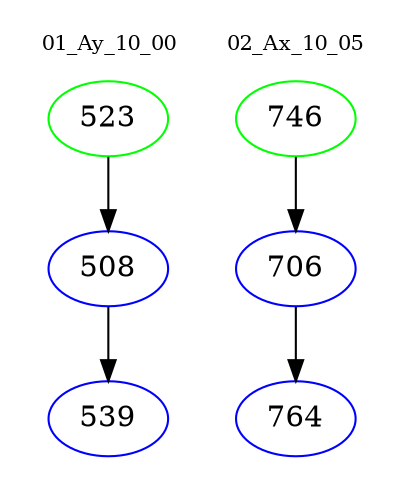 digraph{
subgraph cluster_0 {
color = white
label = "01_Ay_10_00";
fontsize=10;
T0_523 [label="523", color="green"]
T0_523 -> T0_508 [color="black"]
T0_508 [label="508", color="blue"]
T0_508 -> T0_539 [color="black"]
T0_539 [label="539", color="blue"]
}
subgraph cluster_1 {
color = white
label = "02_Ax_10_05";
fontsize=10;
T1_746 [label="746", color="green"]
T1_746 -> T1_706 [color="black"]
T1_706 [label="706", color="blue"]
T1_706 -> T1_764 [color="black"]
T1_764 [label="764", color="blue"]
}
}
